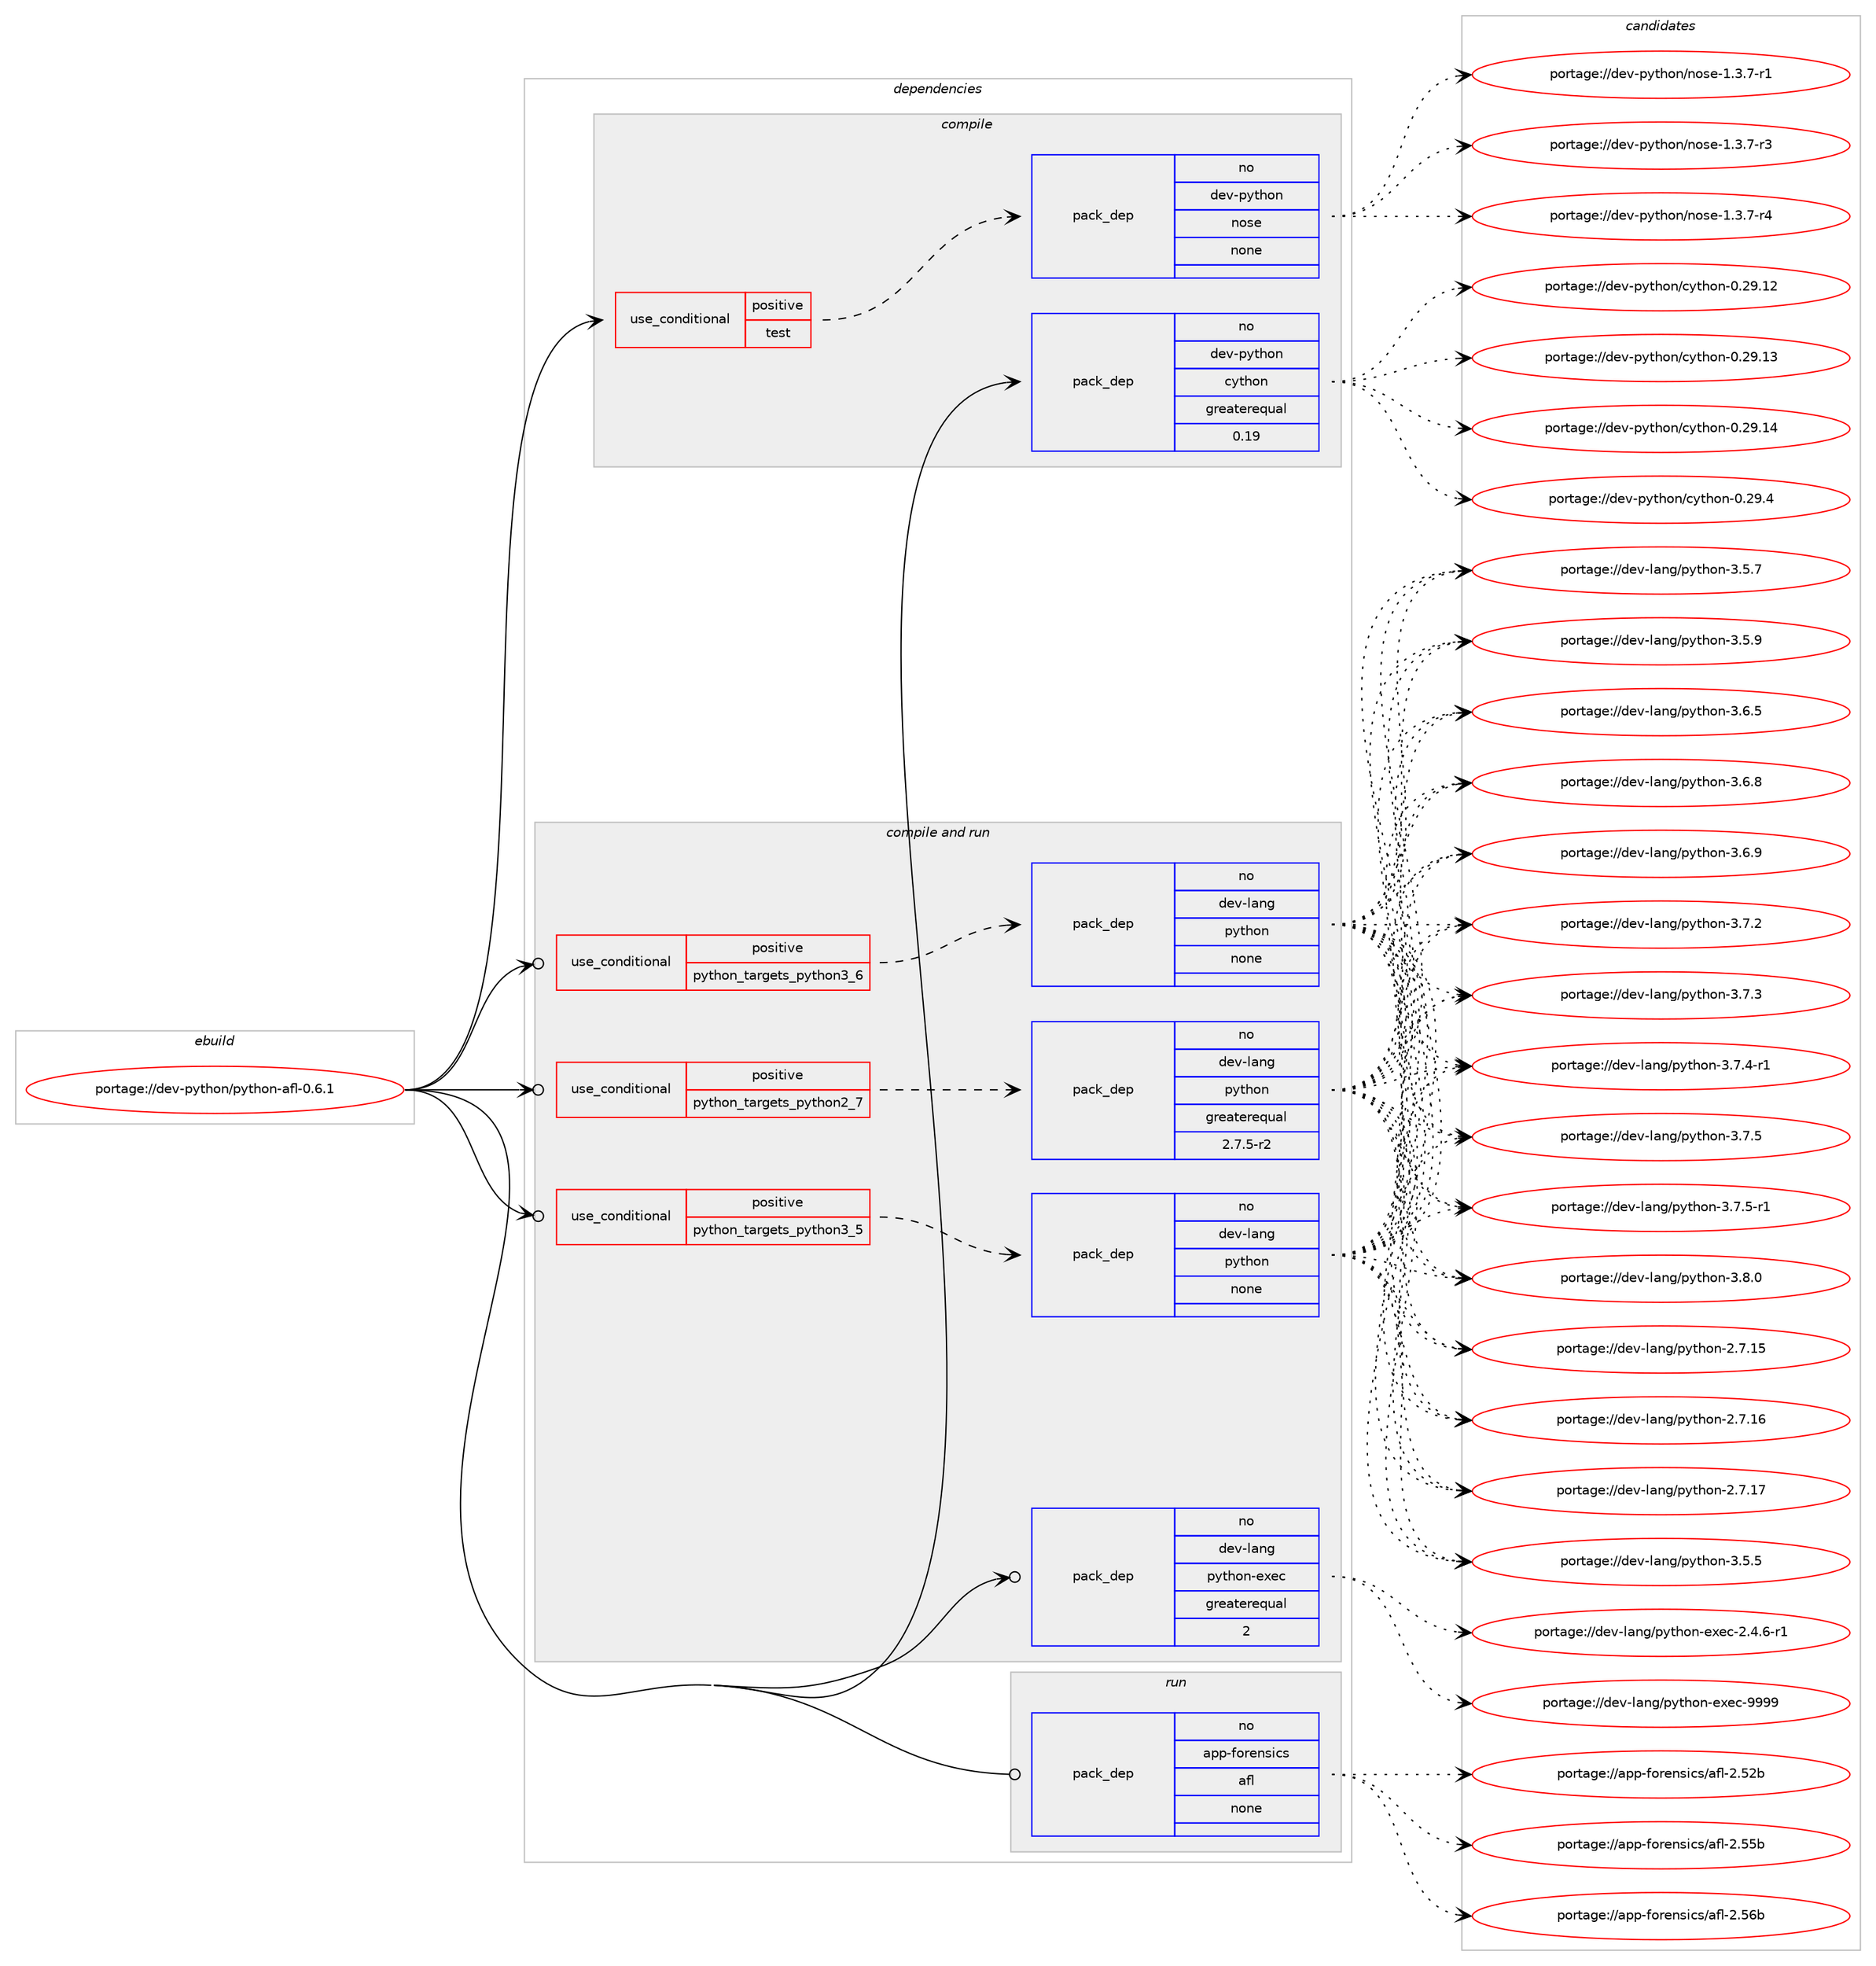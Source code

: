 digraph prolog {

# *************
# Graph options
# *************

newrank=true;
concentrate=true;
compound=true;
graph [rankdir=LR,fontname=Helvetica,fontsize=10,ranksep=1.5];#, ranksep=2.5, nodesep=0.2];
edge  [arrowhead=vee];
node  [fontname=Helvetica,fontsize=10];

# **********
# The ebuild
# **********

subgraph cluster_leftcol {
color=gray;
rank=same;
label=<<i>ebuild</i>>;
id [label="portage://dev-python/python-afl-0.6.1", color=red, width=4, href="../dev-python/python-afl-0.6.1.svg"];
}

# ****************
# The dependencies
# ****************

subgraph cluster_midcol {
color=gray;
label=<<i>dependencies</i>>;
subgraph cluster_compile {
fillcolor="#eeeeee";
style=filled;
label=<<i>compile</i>>;
subgraph cond36579 {
dependency165121 [label=<<TABLE BORDER="0" CELLBORDER="1" CELLSPACING="0" CELLPADDING="4"><TR><TD ROWSPAN="3" CELLPADDING="10">use_conditional</TD></TR><TR><TD>positive</TD></TR><TR><TD>test</TD></TR></TABLE>>, shape=none, color=red];
subgraph pack125154 {
dependency165122 [label=<<TABLE BORDER="0" CELLBORDER="1" CELLSPACING="0" CELLPADDING="4" WIDTH="220"><TR><TD ROWSPAN="6" CELLPADDING="30">pack_dep</TD></TR><TR><TD WIDTH="110">no</TD></TR><TR><TD>dev-python</TD></TR><TR><TD>nose</TD></TR><TR><TD>none</TD></TR><TR><TD></TD></TR></TABLE>>, shape=none, color=blue];
}
dependency165121:e -> dependency165122:w [weight=20,style="dashed",arrowhead="vee"];
}
id:e -> dependency165121:w [weight=20,style="solid",arrowhead="vee"];
subgraph pack125155 {
dependency165123 [label=<<TABLE BORDER="0" CELLBORDER="1" CELLSPACING="0" CELLPADDING="4" WIDTH="220"><TR><TD ROWSPAN="6" CELLPADDING="30">pack_dep</TD></TR><TR><TD WIDTH="110">no</TD></TR><TR><TD>dev-python</TD></TR><TR><TD>cython</TD></TR><TR><TD>greaterequal</TD></TR><TR><TD>0.19</TD></TR></TABLE>>, shape=none, color=blue];
}
id:e -> dependency165123:w [weight=20,style="solid",arrowhead="vee"];
}
subgraph cluster_compileandrun {
fillcolor="#eeeeee";
style=filled;
label=<<i>compile and run</i>>;
subgraph cond36580 {
dependency165124 [label=<<TABLE BORDER="0" CELLBORDER="1" CELLSPACING="0" CELLPADDING="4"><TR><TD ROWSPAN="3" CELLPADDING="10">use_conditional</TD></TR><TR><TD>positive</TD></TR><TR><TD>python_targets_python2_7</TD></TR></TABLE>>, shape=none, color=red];
subgraph pack125156 {
dependency165125 [label=<<TABLE BORDER="0" CELLBORDER="1" CELLSPACING="0" CELLPADDING="4" WIDTH="220"><TR><TD ROWSPAN="6" CELLPADDING="30">pack_dep</TD></TR><TR><TD WIDTH="110">no</TD></TR><TR><TD>dev-lang</TD></TR><TR><TD>python</TD></TR><TR><TD>greaterequal</TD></TR><TR><TD>2.7.5-r2</TD></TR></TABLE>>, shape=none, color=blue];
}
dependency165124:e -> dependency165125:w [weight=20,style="dashed",arrowhead="vee"];
}
id:e -> dependency165124:w [weight=20,style="solid",arrowhead="odotvee"];
subgraph cond36581 {
dependency165126 [label=<<TABLE BORDER="0" CELLBORDER="1" CELLSPACING="0" CELLPADDING="4"><TR><TD ROWSPAN="3" CELLPADDING="10">use_conditional</TD></TR><TR><TD>positive</TD></TR><TR><TD>python_targets_python3_5</TD></TR></TABLE>>, shape=none, color=red];
subgraph pack125157 {
dependency165127 [label=<<TABLE BORDER="0" CELLBORDER="1" CELLSPACING="0" CELLPADDING="4" WIDTH="220"><TR><TD ROWSPAN="6" CELLPADDING="30">pack_dep</TD></TR><TR><TD WIDTH="110">no</TD></TR><TR><TD>dev-lang</TD></TR><TR><TD>python</TD></TR><TR><TD>none</TD></TR><TR><TD></TD></TR></TABLE>>, shape=none, color=blue];
}
dependency165126:e -> dependency165127:w [weight=20,style="dashed",arrowhead="vee"];
}
id:e -> dependency165126:w [weight=20,style="solid",arrowhead="odotvee"];
subgraph cond36582 {
dependency165128 [label=<<TABLE BORDER="0" CELLBORDER="1" CELLSPACING="0" CELLPADDING="4"><TR><TD ROWSPAN="3" CELLPADDING="10">use_conditional</TD></TR><TR><TD>positive</TD></TR><TR><TD>python_targets_python3_6</TD></TR></TABLE>>, shape=none, color=red];
subgraph pack125158 {
dependency165129 [label=<<TABLE BORDER="0" CELLBORDER="1" CELLSPACING="0" CELLPADDING="4" WIDTH="220"><TR><TD ROWSPAN="6" CELLPADDING="30">pack_dep</TD></TR><TR><TD WIDTH="110">no</TD></TR><TR><TD>dev-lang</TD></TR><TR><TD>python</TD></TR><TR><TD>none</TD></TR><TR><TD></TD></TR></TABLE>>, shape=none, color=blue];
}
dependency165128:e -> dependency165129:w [weight=20,style="dashed",arrowhead="vee"];
}
id:e -> dependency165128:w [weight=20,style="solid",arrowhead="odotvee"];
subgraph pack125159 {
dependency165130 [label=<<TABLE BORDER="0" CELLBORDER="1" CELLSPACING="0" CELLPADDING="4" WIDTH="220"><TR><TD ROWSPAN="6" CELLPADDING="30">pack_dep</TD></TR><TR><TD WIDTH="110">no</TD></TR><TR><TD>dev-lang</TD></TR><TR><TD>python-exec</TD></TR><TR><TD>greaterequal</TD></TR><TR><TD>2</TD></TR></TABLE>>, shape=none, color=blue];
}
id:e -> dependency165130:w [weight=20,style="solid",arrowhead="odotvee"];
}
subgraph cluster_run {
fillcolor="#eeeeee";
style=filled;
label=<<i>run</i>>;
subgraph pack125160 {
dependency165131 [label=<<TABLE BORDER="0" CELLBORDER="1" CELLSPACING="0" CELLPADDING="4" WIDTH="220"><TR><TD ROWSPAN="6" CELLPADDING="30">pack_dep</TD></TR><TR><TD WIDTH="110">no</TD></TR><TR><TD>app-forensics</TD></TR><TR><TD>afl</TD></TR><TR><TD>none</TD></TR><TR><TD></TD></TR></TABLE>>, shape=none, color=blue];
}
id:e -> dependency165131:w [weight=20,style="solid",arrowhead="odot"];
}
}

# **************
# The candidates
# **************

subgraph cluster_choices {
rank=same;
color=gray;
label=<<i>candidates</i>>;

subgraph choice125154 {
color=black;
nodesep=1;
choiceportage10010111845112121116104111110471101111151014549465146554511449 [label="portage://dev-python/nose-1.3.7-r1", color=red, width=4,href="../dev-python/nose-1.3.7-r1.svg"];
choiceportage10010111845112121116104111110471101111151014549465146554511451 [label="portage://dev-python/nose-1.3.7-r3", color=red, width=4,href="../dev-python/nose-1.3.7-r3.svg"];
choiceportage10010111845112121116104111110471101111151014549465146554511452 [label="portage://dev-python/nose-1.3.7-r4", color=red, width=4,href="../dev-python/nose-1.3.7-r4.svg"];
dependency165122:e -> choiceportage10010111845112121116104111110471101111151014549465146554511449:w [style=dotted,weight="100"];
dependency165122:e -> choiceportage10010111845112121116104111110471101111151014549465146554511451:w [style=dotted,weight="100"];
dependency165122:e -> choiceportage10010111845112121116104111110471101111151014549465146554511452:w [style=dotted,weight="100"];
}
subgraph choice125155 {
color=black;
nodesep=1;
choiceportage1001011184511212111610411111047991211161041111104548465057464950 [label="portage://dev-python/cython-0.29.12", color=red, width=4,href="../dev-python/cython-0.29.12.svg"];
choiceportage1001011184511212111610411111047991211161041111104548465057464951 [label="portage://dev-python/cython-0.29.13", color=red, width=4,href="../dev-python/cython-0.29.13.svg"];
choiceportage1001011184511212111610411111047991211161041111104548465057464952 [label="portage://dev-python/cython-0.29.14", color=red, width=4,href="../dev-python/cython-0.29.14.svg"];
choiceportage10010111845112121116104111110479912111610411111045484650574652 [label="portage://dev-python/cython-0.29.4", color=red, width=4,href="../dev-python/cython-0.29.4.svg"];
dependency165123:e -> choiceportage1001011184511212111610411111047991211161041111104548465057464950:w [style=dotted,weight="100"];
dependency165123:e -> choiceportage1001011184511212111610411111047991211161041111104548465057464951:w [style=dotted,weight="100"];
dependency165123:e -> choiceportage1001011184511212111610411111047991211161041111104548465057464952:w [style=dotted,weight="100"];
dependency165123:e -> choiceportage10010111845112121116104111110479912111610411111045484650574652:w [style=dotted,weight="100"];
}
subgraph choice125156 {
color=black;
nodesep=1;
choiceportage10010111845108971101034711212111610411111045504655464953 [label="portage://dev-lang/python-2.7.15", color=red, width=4,href="../dev-lang/python-2.7.15.svg"];
choiceportage10010111845108971101034711212111610411111045504655464954 [label="portage://dev-lang/python-2.7.16", color=red, width=4,href="../dev-lang/python-2.7.16.svg"];
choiceportage10010111845108971101034711212111610411111045504655464955 [label="portage://dev-lang/python-2.7.17", color=red, width=4,href="../dev-lang/python-2.7.17.svg"];
choiceportage100101118451089711010347112121116104111110455146534653 [label="portage://dev-lang/python-3.5.5", color=red, width=4,href="../dev-lang/python-3.5.5.svg"];
choiceportage100101118451089711010347112121116104111110455146534655 [label="portage://dev-lang/python-3.5.7", color=red, width=4,href="../dev-lang/python-3.5.7.svg"];
choiceportage100101118451089711010347112121116104111110455146534657 [label="portage://dev-lang/python-3.5.9", color=red, width=4,href="../dev-lang/python-3.5.9.svg"];
choiceportage100101118451089711010347112121116104111110455146544653 [label="portage://dev-lang/python-3.6.5", color=red, width=4,href="../dev-lang/python-3.6.5.svg"];
choiceportage100101118451089711010347112121116104111110455146544656 [label="portage://dev-lang/python-3.6.8", color=red, width=4,href="../dev-lang/python-3.6.8.svg"];
choiceportage100101118451089711010347112121116104111110455146544657 [label="portage://dev-lang/python-3.6.9", color=red, width=4,href="../dev-lang/python-3.6.9.svg"];
choiceportage100101118451089711010347112121116104111110455146554650 [label="portage://dev-lang/python-3.7.2", color=red, width=4,href="../dev-lang/python-3.7.2.svg"];
choiceportage100101118451089711010347112121116104111110455146554651 [label="portage://dev-lang/python-3.7.3", color=red, width=4,href="../dev-lang/python-3.7.3.svg"];
choiceportage1001011184510897110103471121211161041111104551465546524511449 [label="portage://dev-lang/python-3.7.4-r1", color=red, width=4,href="../dev-lang/python-3.7.4-r1.svg"];
choiceportage100101118451089711010347112121116104111110455146554653 [label="portage://dev-lang/python-3.7.5", color=red, width=4,href="../dev-lang/python-3.7.5.svg"];
choiceportage1001011184510897110103471121211161041111104551465546534511449 [label="portage://dev-lang/python-3.7.5-r1", color=red, width=4,href="../dev-lang/python-3.7.5-r1.svg"];
choiceportage100101118451089711010347112121116104111110455146564648 [label="portage://dev-lang/python-3.8.0", color=red, width=4,href="../dev-lang/python-3.8.0.svg"];
dependency165125:e -> choiceportage10010111845108971101034711212111610411111045504655464953:w [style=dotted,weight="100"];
dependency165125:e -> choiceportage10010111845108971101034711212111610411111045504655464954:w [style=dotted,weight="100"];
dependency165125:e -> choiceportage10010111845108971101034711212111610411111045504655464955:w [style=dotted,weight="100"];
dependency165125:e -> choiceportage100101118451089711010347112121116104111110455146534653:w [style=dotted,weight="100"];
dependency165125:e -> choiceportage100101118451089711010347112121116104111110455146534655:w [style=dotted,weight="100"];
dependency165125:e -> choiceportage100101118451089711010347112121116104111110455146534657:w [style=dotted,weight="100"];
dependency165125:e -> choiceportage100101118451089711010347112121116104111110455146544653:w [style=dotted,weight="100"];
dependency165125:e -> choiceportage100101118451089711010347112121116104111110455146544656:w [style=dotted,weight="100"];
dependency165125:e -> choiceportage100101118451089711010347112121116104111110455146544657:w [style=dotted,weight="100"];
dependency165125:e -> choiceportage100101118451089711010347112121116104111110455146554650:w [style=dotted,weight="100"];
dependency165125:e -> choiceportage100101118451089711010347112121116104111110455146554651:w [style=dotted,weight="100"];
dependency165125:e -> choiceportage1001011184510897110103471121211161041111104551465546524511449:w [style=dotted,weight="100"];
dependency165125:e -> choiceportage100101118451089711010347112121116104111110455146554653:w [style=dotted,weight="100"];
dependency165125:e -> choiceportage1001011184510897110103471121211161041111104551465546534511449:w [style=dotted,weight="100"];
dependency165125:e -> choiceportage100101118451089711010347112121116104111110455146564648:w [style=dotted,weight="100"];
}
subgraph choice125157 {
color=black;
nodesep=1;
choiceportage10010111845108971101034711212111610411111045504655464953 [label="portage://dev-lang/python-2.7.15", color=red, width=4,href="../dev-lang/python-2.7.15.svg"];
choiceportage10010111845108971101034711212111610411111045504655464954 [label="portage://dev-lang/python-2.7.16", color=red, width=4,href="../dev-lang/python-2.7.16.svg"];
choiceportage10010111845108971101034711212111610411111045504655464955 [label="portage://dev-lang/python-2.7.17", color=red, width=4,href="../dev-lang/python-2.7.17.svg"];
choiceportage100101118451089711010347112121116104111110455146534653 [label="portage://dev-lang/python-3.5.5", color=red, width=4,href="../dev-lang/python-3.5.5.svg"];
choiceportage100101118451089711010347112121116104111110455146534655 [label="portage://dev-lang/python-3.5.7", color=red, width=4,href="../dev-lang/python-3.5.7.svg"];
choiceportage100101118451089711010347112121116104111110455146534657 [label="portage://dev-lang/python-3.5.9", color=red, width=4,href="../dev-lang/python-3.5.9.svg"];
choiceportage100101118451089711010347112121116104111110455146544653 [label="portage://dev-lang/python-3.6.5", color=red, width=4,href="../dev-lang/python-3.6.5.svg"];
choiceportage100101118451089711010347112121116104111110455146544656 [label="portage://dev-lang/python-3.6.8", color=red, width=4,href="../dev-lang/python-3.6.8.svg"];
choiceportage100101118451089711010347112121116104111110455146544657 [label="portage://dev-lang/python-3.6.9", color=red, width=4,href="../dev-lang/python-3.6.9.svg"];
choiceportage100101118451089711010347112121116104111110455146554650 [label="portage://dev-lang/python-3.7.2", color=red, width=4,href="../dev-lang/python-3.7.2.svg"];
choiceportage100101118451089711010347112121116104111110455146554651 [label="portage://dev-lang/python-3.7.3", color=red, width=4,href="../dev-lang/python-3.7.3.svg"];
choiceportage1001011184510897110103471121211161041111104551465546524511449 [label="portage://dev-lang/python-3.7.4-r1", color=red, width=4,href="../dev-lang/python-3.7.4-r1.svg"];
choiceportage100101118451089711010347112121116104111110455146554653 [label="portage://dev-lang/python-3.7.5", color=red, width=4,href="../dev-lang/python-3.7.5.svg"];
choiceportage1001011184510897110103471121211161041111104551465546534511449 [label="portage://dev-lang/python-3.7.5-r1", color=red, width=4,href="../dev-lang/python-3.7.5-r1.svg"];
choiceportage100101118451089711010347112121116104111110455146564648 [label="portage://dev-lang/python-3.8.0", color=red, width=4,href="../dev-lang/python-3.8.0.svg"];
dependency165127:e -> choiceportage10010111845108971101034711212111610411111045504655464953:w [style=dotted,weight="100"];
dependency165127:e -> choiceportage10010111845108971101034711212111610411111045504655464954:w [style=dotted,weight="100"];
dependency165127:e -> choiceportage10010111845108971101034711212111610411111045504655464955:w [style=dotted,weight="100"];
dependency165127:e -> choiceportage100101118451089711010347112121116104111110455146534653:w [style=dotted,weight="100"];
dependency165127:e -> choiceportage100101118451089711010347112121116104111110455146534655:w [style=dotted,weight="100"];
dependency165127:e -> choiceportage100101118451089711010347112121116104111110455146534657:w [style=dotted,weight="100"];
dependency165127:e -> choiceportage100101118451089711010347112121116104111110455146544653:w [style=dotted,weight="100"];
dependency165127:e -> choiceportage100101118451089711010347112121116104111110455146544656:w [style=dotted,weight="100"];
dependency165127:e -> choiceportage100101118451089711010347112121116104111110455146544657:w [style=dotted,weight="100"];
dependency165127:e -> choiceportage100101118451089711010347112121116104111110455146554650:w [style=dotted,weight="100"];
dependency165127:e -> choiceportage100101118451089711010347112121116104111110455146554651:w [style=dotted,weight="100"];
dependency165127:e -> choiceportage1001011184510897110103471121211161041111104551465546524511449:w [style=dotted,weight="100"];
dependency165127:e -> choiceportage100101118451089711010347112121116104111110455146554653:w [style=dotted,weight="100"];
dependency165127:e -> choiceportage1001011184510897110103471121211161041111104551465546534511449:w [style=dotted,weight="100"];
dependency165127:e -> choiceportage100101118451089711010347112121116104111110455146564648:w [style=dotted,weight="100"];
}
subgraph choice125158 {
color=black;
nodesep=1;
choiceportage10010111845108971101034711212111610411111045504655464953 [label="portage://dev-lang/python-2.7.15", color=red, width=4,href="../dev-lang/python-2.7.15.svg"];
choiceportage10010111845108971101034711212111610411111045504655464954 [label="portage://dev-lang/python-2.7.16", color=red, width=4,href="../dev-lang/python-2.7.16.svg"];
choiceportage10010111845108971101034711212111610411111045504655464955 [label="portage://dev-lang/python-2.7.17", color=red, width=4,href="../dev-lang/python-2.7.17.svg"];
choiceportage100101118451089711010347112121116104111110455146534653 [label="portage://dev-lang/python-3.5.5", color=red, width=4,href="../dev-lang/python-3.5.5.svg"];
choiceportage100101118451089711010347112121116104111110455146534655 [label="portage://dev-lang/python-3.5.7", color=red, width=4,href="../dev-lang/python-3.5.7.svg"];
choiceportage100101118451089711010347112121116104111110455146534657 [label="portage://dev-lang/python-3.5.9", color=red, width=4,href="../dev-lang/python-3.5.9.svg"];
choiceportage100101118451089711010347112121116104111110455146544653 [label="portage://dev-lang/python-3.6.5", color=red, width=4,href="../dev-lang/python-3.6.5.svg"];
choiceportage100101118451089711010347112121116104111110455146544656 [label="portage://dev-lang/python-3.6.8", color=red, width=4,href="../dev-lang/python-3.6.8.svg"];
choiceportage100101118451089711010347112121116104111110455146544657 [label="portage://dev-lang/python-3.6.9", color=red, width=4,href="../dev-lang/python-3.6.9.svg"];
choiceportage100101118451089711010347112121116104111110455146554650 [label="portage://dev-lang/python-3.7.2", color=red, width=4,href="../dev-lang/python-3.7.2.svg"];
choiceportage100101118451089711010347112121116104111110455146554651 [label="portage://dev-lang/python-3.7.3", color=red, width=4,href="../dev-lang/python-3.7.3.svg"];
choiceportage1001011184510897110103471121211161041111104551465546524511449 [label="portage://dev-lang/python-3.7.4-r1", color=red, width=4,href="../dev-lang/python-3.7.4-r1.svg"];
choiceportage100101118451089711010347112121116104111110455146554653 [label="portage://dev-lang/python-3.7.5", color=red, width=4,href="../dev-lang/python-3.7.5.svg"];
choiceportage1001011184510897110103471121211161041111104551465546534511449 [label="portage://dev-lang/python-3.7.5-r1", color=red, width=4,href="../dev-lang/python-3.7.5-r1.svg"];
choiceportage100101118451089711010347112121116104111110455146564648 [label="portage://dev-lang/python-3.8.0", color=red, width=4,href="../dev-lang/python-3.8.0.svg"];
dependency165129:e -> choiceportage10010111845108971101034711212111610411111045504655464953:w [style=dotted,weight="100"];
dependency165129:e -> choiceportage10010111845108971101034711212111610411111045504655464954:w [style=dotted,weight="100"];
dependency165129:e -> choiceportage10010111845108971101034711212111610411111045504655464955:w [style=dotted,weight="100"];
dependency165129:e -> choiceportage100101118451089711010347112121116104111110455146534653:w [style=dotted,weight="100"];
dependency165129:e -> choiceportage100101118451089711010347112121116104111110455146534655:w [style=dotted,weight="100"];
dependency165129:e -> choiceportage100101118451089711010347112121116104111110455146534657:w [style=dotted,weight="100"];
dependency165129:e -> choiceportage100101118451089711010347112121116104111110455146544653:w [style=dotted,weight="100"];
dependency165129:e -> choiceportage100101118451089711010347112121116104111110455146544656:w [style=dotted,weight="100"];
dependency165129:e -> choiceportage100101118451089711010347112121116104111110455146544657:w [style=dotted,weight="100"];
dependency165129:e -> choiceportage100101118451089711010347112121116104111110455146554650:w [style=dotted,weight="100"];
dependency165129:e -> choiceportage100101118451089711010347112121116104111110455146554651:w [style=dotted,weight="100"];
dependency165129:e -> choiceportage1001011184510897110103471121211161041111104551465546524511449:w [style=dotted,weight="100"];
dependency165129:e -> choiceportage100101118451089711010347112121116104111110455146554653:w [style=dotted,weight="100"];
dependency165129:e -> choiceportage1001011184510897110103471121211161041111104551465546534511449:w [style=dotted,weight="100"];
dependency165129:e -> choiceportage100101118451089711010347112121116104111110455146564648:w [style=dotted,weight="100"];
}
subgraph choice125159 {
color=black;
nodesep=1;
choiceportage10010111845108971101034711212111610411111045101120101994550465246544511449 [label="portage://dev-lang/python-exec-2.4.6-r1", color=red, width=4,href="../dev-lang/python-exec-2.4.6-r1.svg"];
choiceportage10010111845108971101034711212111610411111045101120101994557575757 [label="portage://dev-lang/python-exec-9999", color=red, width=4,href="../dev-lang/python-exec-9999.svg"];
dependency165130:e -> choiceportage10010111845108971101034711212111610411111045101120101994550465246544511449:w [style=dotted,weight="100"];
dependency165130:e -> choiceportage10010111845108971101034711212111610411111045101120101994557575757:w [style=dotted,weight="100"];
}
subgraph choice125160 {
color=black;
nodesep=1;
choiceportage9711211245102111114101110115105991154797102108455046535098 [label="portage://app-forensics/afl-2.52b", color=red, width=4,href="../app-forensics/afl-2.52b.svg"];
choiceportage9711211245102111114101110115105991154797102108455046535398 [label="portage://app-forensics/afl-2.55b", color=red, width=4,href="../app-forensics/afl-2.55b.svg"];
choiceportage9711211245102111114101110115105991154797102108455046535498 [label="portage://app-forensics/afl-2.56b", color=red, width=4,href="../app-forensics/afl-2.56b.svg"];
dependency165131:e -> choiceportage9711211245102111114101110115105991154797102108455046535098:w [style=dotted,weight="100"];
dependency165131:e -> choiceportage9711211245102111114101110115105991154797102108455046535398:w [style=dotted,weight="100"];
dependency165131:e -> choiceportage9711211245102111114101110115105991154797102108455046535498:w [style=dotted,weight="100"];
}
}

}
